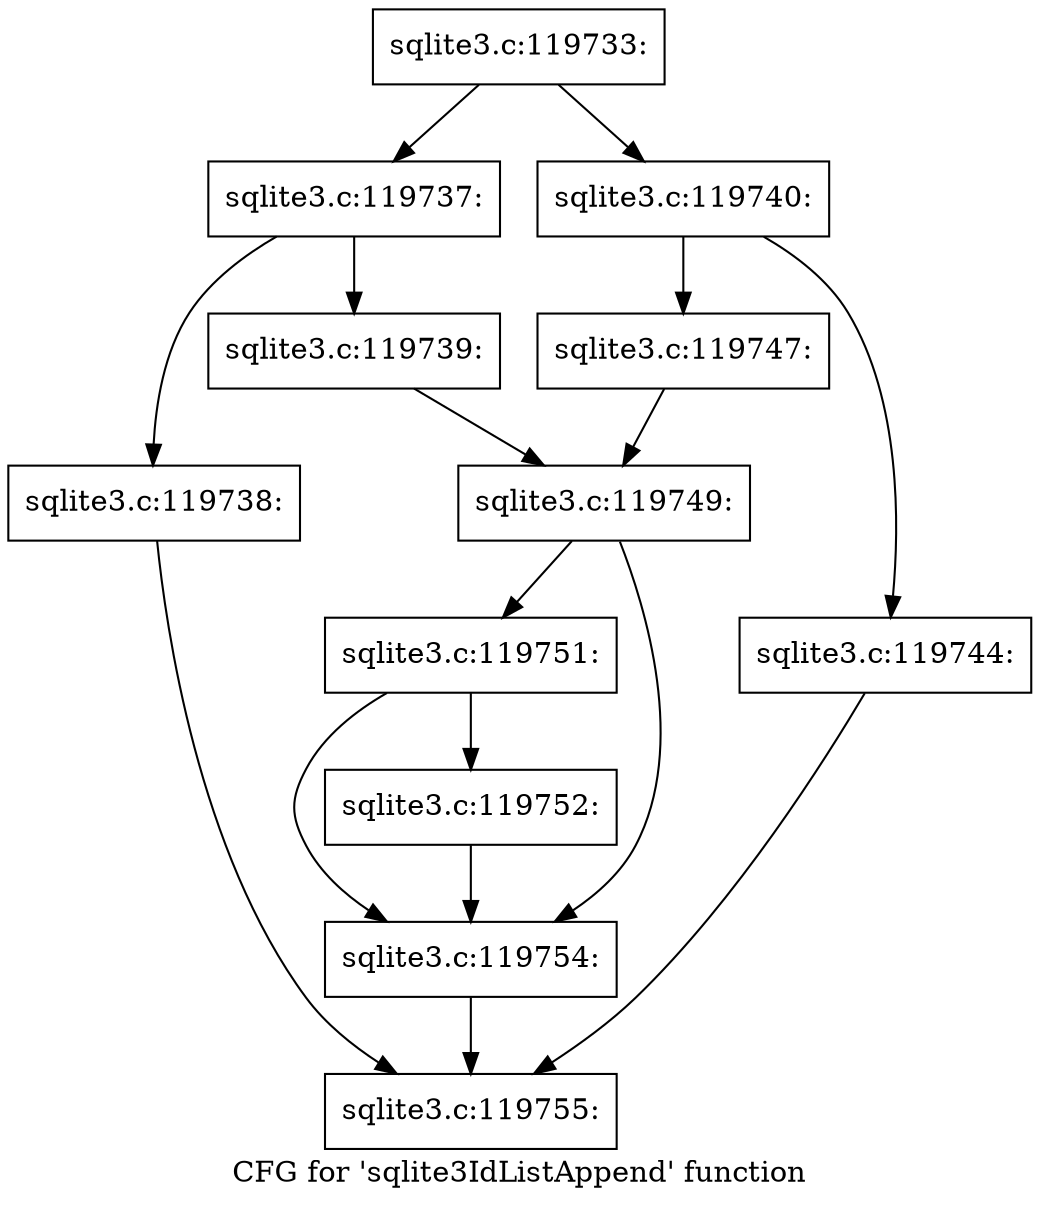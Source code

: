 digraph "CFG for 'sqlite3IdListAppend' function" {
	label="CFG for 'sqlite3IdListAppend' function";

	Node0x55c0fa09c600 [shape=record,label="{sqlite3.c:119733:}"];
	Node0x55c0fa09c600 -> Node0x55c0fa0a1c20;
	Node0x55c0fa09c600 -> Node0x55c0fa0a1cc0;
	Node0x55c0fa0a1c20 [shape=record,label="{sqlite3.c:119737:}"];
	Node0x55c0fa0a1c20 -> Node0x55c0fa0a2380;
	Node0x55c0fa0a1c20 -> Node0x55c0fa0a23d0;
	Node0x55c0fa0a2380 [shape=record,label="{sqlite3.c:119738:}"];
	Node0x55c0fa0a2380 -> Node0x55c0fa09c780;
	Node0x55c0fa0a23d0 [shape=record,label="{sqlite3.c:119739:}"];
	Node0x55c0fa0a23d0 -> Node0x55c0fa0a1c70;
	Node0x55c0fa0a1cc0 [shape=record,label="{sqlite3.c:119740:}"];
	Node0x55c0fa0a1cc0 -> Node0x55c0fa0a3530;
	Node0x55c0fa0a1cc0 -> Node0x55c0fa0a3580;
	Node0x55c0fa0a3530 [shape=record,label="{sqlite3.c:119744:}"];
	Node0x55c0fa0a3530 -> Node0x55c0fa09c780;
	Node0x55c0fa0a3580 [shape=record,label="{sqlite3.c:119747:}"];
	Node0x55c0fa0a3580 -> Node0x55c0fa0a1c70;
	Node0x55c0fa0a1c70 [shape=record,label="{sqlite3.c:119749:}"];
	Node0x55c0fa0a1c70 -> Node0x55c0fa0a4bf0;
	Node0x55c0fa0a1c70 -> Node0x55c0fa0a4ba0;
	Node0x55c0fa0a4bf0 [shape=record,label="{sqlite3.c:119751:}"];
	Node0x55c0fa0a4bf0 -> Node0x55c0fa0a4b50;
	Node0x55c0fa0a4bf0 -> Node0x55c0fa0a4ba0;
	Node0x55c0fa0a4b50 [shape=record,label="{sqlite3.c:119752:}"];
	Node0x55c0fa0a4b50 -> Node0x55c0fa0a4ba0;
	Node0x55c0fa0a4ba0 [shape=record,label="{sqlite3.c:119754:}"];
	Node0x55c0fa0a4ba0 -> Node0x55c0fa09c780;
	Node0x55c0fa09c780 [shape=record,label="{sqlite3.c:119755:}"];
}
